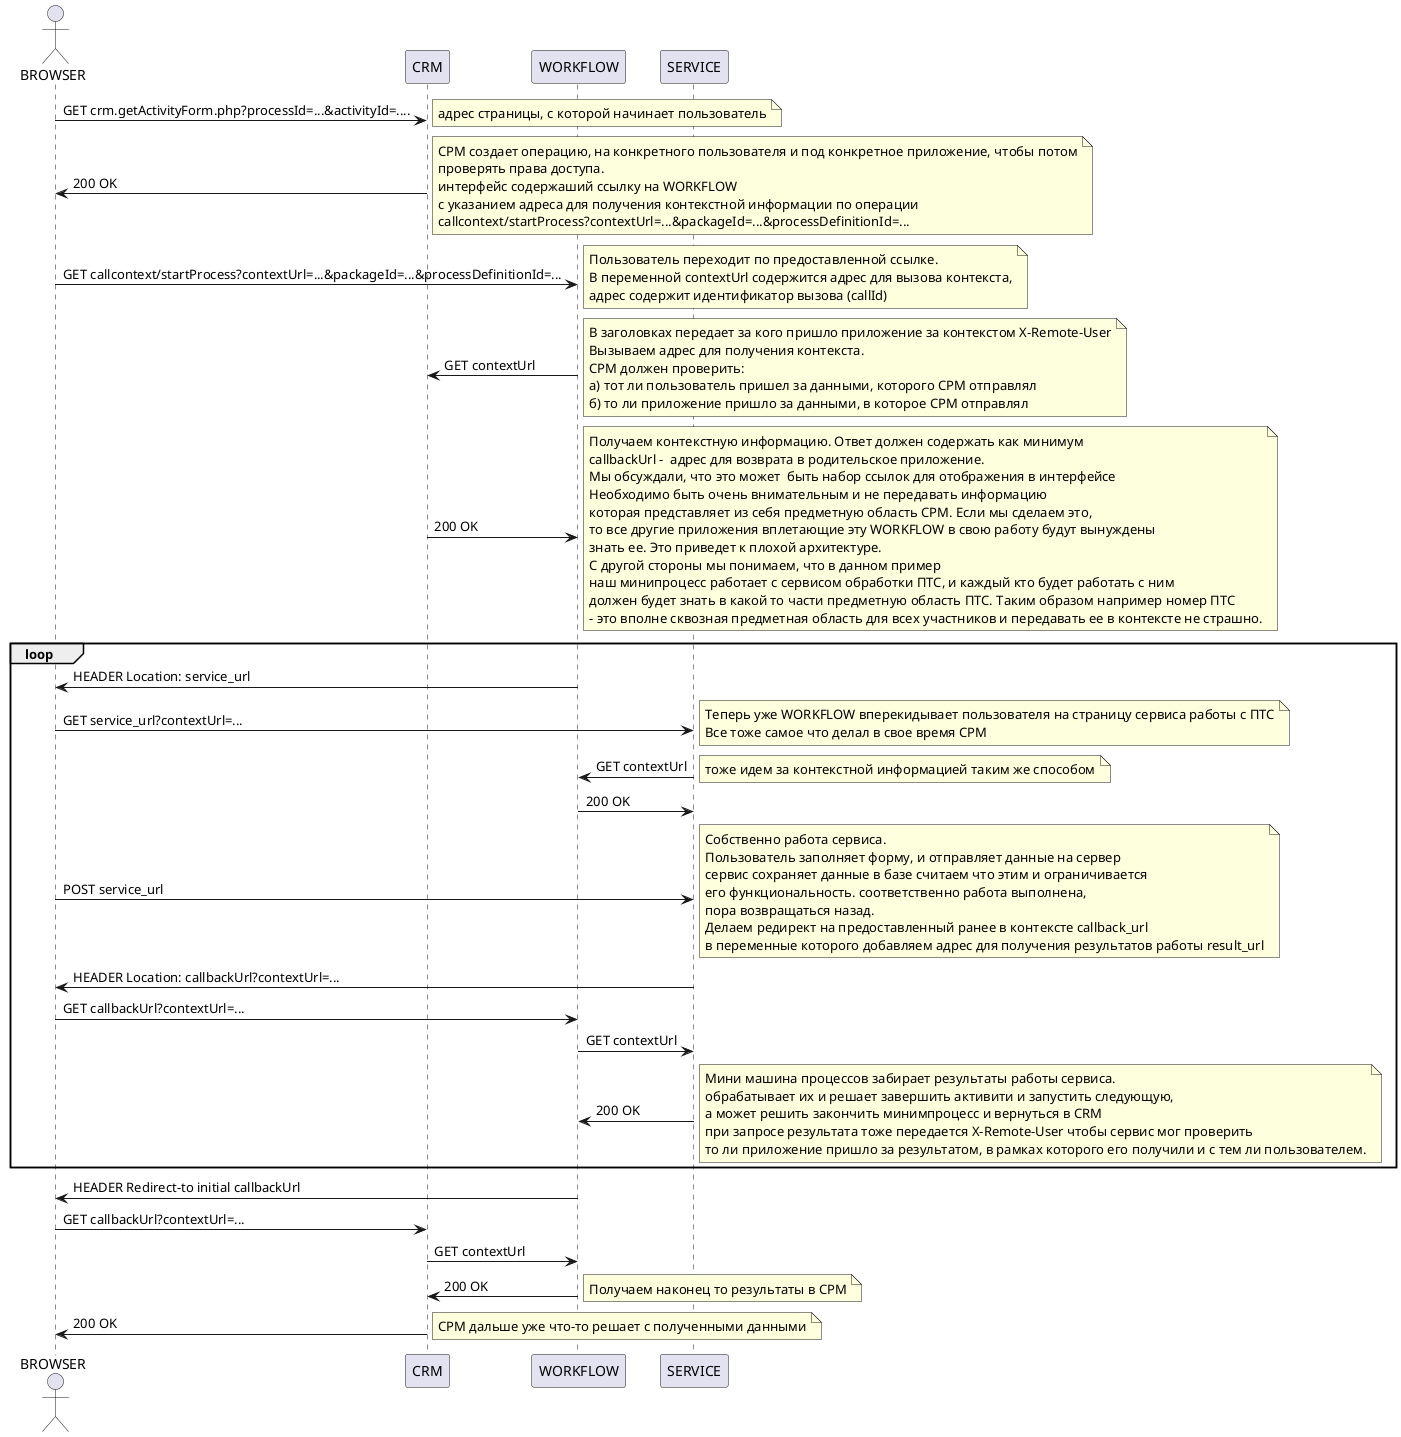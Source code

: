 @startuml
actor BROWSER
BROWSER->CRM : GET crm.getActivityForm.php?processId=...&activityId=....
note right
    адрес cтраницы, с которой начинает пользователь
end note
CRM->BROWSER : 200 OK
note right
    СРМ создает операцию, на конкретного пользователя и под конкретное приложение, чтобы потом
    проверять права доступа.
    интерфейс содержаший ссылку на WORKFLOW
    с указанием адреса для получения контекстной информации по операции
    callcontext/startProcess?contextUrl=...&packageId=...&processDefinitionId=...
end note
BROWSER->WORKFLOW : GET callcontext/startProcess?contextUrl=...&packageId=...&processDefinitionId=...
note right
    Пользователь переходит по предоставленной ссылке.
    В переменной contextUrl содержится адрес для вызова контекста,
    адрес содержит идентификатор вызова (callId)
end note
WORKFLOW->CRM : GET contextUrl
note right
    В заголовках передает за кого пришло приложение за контекстом X-Remote-User
    Вызываем адрес для получения контекста.
    СРМ должен проверить:
    а) тот ли пользователь пришел за данными, которого СРМ отправлял
    б) то ли приложение пришло за данными, в которое СРМ отправлял
end note
CRM->WORKFLOW : 200 OK
note right
    Получаем контекстную информацию. Ответ должен содержать как минимум
    callbackUrl -  адрес для возврата в родительское приложение.
    Мы обсуждали, что это может  быть набор ссылок для отображения в интерфейсе
    Необходимо быть очень внимательным и не передавать информацию
    которая представляет из себя предметную область СРМ. Если мы сделаем это,
    то все другие приложения вплетающие эту WORKFLOW в свою работу будут вынуждены
    знать ее. Это приведет к плохой архитектуре.
    С другой стороны мы понимаем, что в данном пример
    наш минипроцесс работает с сервисом обработки ПТС, и каждый кто будет работать с ним
    должен будет знать в какой то части предметную область ПТС. Таким образом например номер ПТС
    - это вполне сквозная предметная область для всех участников и передавать ее в контексте не страшно.
end note
loop
WORKFLOW->BROWSER : HEADER Location: service_url
BROWSER->SERVICE : GET service_url?contextUrl=...
note right
    Теперь уже WORKFLOW вперекидывает пользователя на страницу сервиса работы с ПТС
    Все тоже самое что делал в свое время СРМ
end note
SERVICE->WORKFLOW : GET contextUrl
note right
    тоже идем за контекстной информацией таким же способом
end note
WORKFLOW->SERVICE : 200 OK
BROWSER->SERVICE : POST service_url
note right
    Собственно работа сервиса.
    Пользователь заполняет форму, и отправляет данные на сервер
    сервис сохраняет данные в базе считаем что этим и ограничивается
    его функциональность. соответственно работа выполнена,
    пора возвращаться назад.
    Делаем редирект на предоставленный ранее в контексте callback_url
    в переменные которого добавляем адрес для получения результатов работы result_url
end note
SERVICE->BROWSER : HEADER Location: callbackUrl?contextUrl=...
BROWSER->WORKFLOW : GET callbackUrl?contextUrl=...
WORKFLOW->SERVICE : GET contextUrl
SERVICE->WORKFLOW : 200 OK
note right
    Мини машина процессов забирает результаты работы сервиса.
    обрабатывает их и решает завершить активити и запустить следующую,
    а может решить закончить минимпроцесс и вернуться в CRM
    при запросе результата тоже передается X-Remote-User чтобы сервис мог проверить
    то ли приложение пришло за результатом, в рамках которого его получили и с тем ли пользователем.
end note
end
WORKFLOW->BROWSER : HEADER Redirect-to initial callbackUrl
BROWSER->CRM : GET callbackUrl?contextUrl=...
CRM->WORKFLOW : GET contextUrl
WORKFLOW->CRM : 200 OK
note right
    Получаем наконец то результаты в СРМ
end note
CRM->BROWSER : 200 OK
note right
    СРМ дальше уже что-то решает с полученными данными
end note
@enduml
